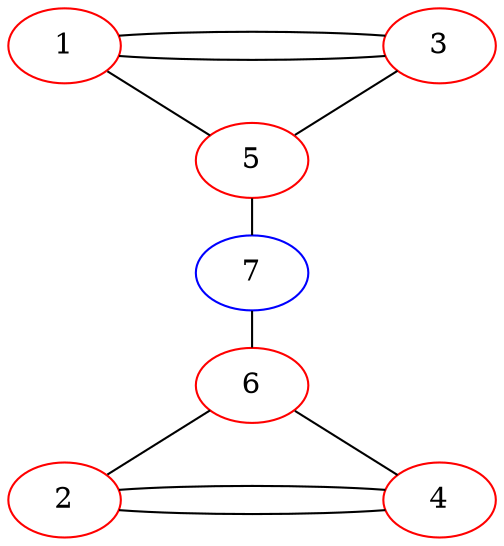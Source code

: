 graph {
  rankdir="LR";
  1 -- 3;
  1 -- 3;
  1 -- 5;
  5 -- 3;
  2 -- 6 -- 4;
  2 -- 4 -- 2;

  {
    rank="same";
    1;
    2;

  }


  {
    rank="same";
    3;
    4;

  }


  {
    rank="same";
    5;
    6;
    7;

  }

  5 -- 7 -- 6;
  1 [color="red"];
  2 [color="red"];
  3 [color="red"];
  4 [color="red"];
  5 [color="red"];
  6 [color="red"];
  7 [color="blue"];

}
